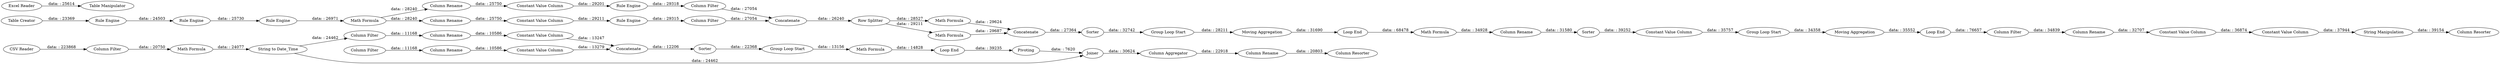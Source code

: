 digraph {
	"8314098933845492779_73" [label="Column Resorter"]
	"-1059850064762035519_40" [label="Moving Aggregation"]
	"-9171096223647476512_5" [label="Math Formula"]
	"-9171096223647476512_13" [label="Rule Engine"]
	"-1059850064762035519_41" [label="Constant Value Column"]
	"-4609039077283185095_59" [label="Constant Value Column"]
	"1880180502992030650_29" [label="Moving Aggregation"]
	"-4609039077283185095_58" [label="Column Rename"]
	"8314098933845492779_74" [label="Math Formula"]
	"1407056694752564398_885" [label="Column Resorter"]
	"1880180502992030650_36" [label="Math Formula"]
	"-1059850064762035519_45" [label="Loop End"]
	"-1059850064762035519_43" [label="Column Filter"]
	"8314098933845492779_2" [label="Column Filter"]
	"8314098933845492779_5" [label="String to Date_Time"]
	"1880180502992030650_35" [label="Group Loop Start"]
	"-1059850064762035519_44" [label="Column Rename"]
	"-1059850064762035519_38" [label=Sorter]
	"-4609039077283185095_56" [label=Concatenate]
	"8314098933845492779_69" [label=Joiner]
	"-9171096223647476512_15" [label=Concatenate]
	"4028302729612791354_739" [label="CSV Reader"]
	"8314098933845492779_63" [label="Group Loop Start"]
	"1407056694752564398_881" [label="Constant Value Column"]
	"-9171096223647476512_10" [label="Column Filter"]
	"1880180502992030650_16" [label=Sorter]
	"-9171096223647476512_18" [label="Column Rename"]
	"-9171096223647476512_9" [label="Rule Engine"]
	"8314098933845492779_68" [label=Pivoting]
	"-9171096223647476512_12" [label="Constant Value Column"]
	"4028302729612791354_1140" [label="Excel Reader"]
	"-9171096223647476512_2" [label="Rule Engine"]
	"8314098933845492779_72" [label="Column Aggregator"]
	"-4609039077283185095_55" [label="Column Filter"]
	"1407056694752564398_882" [label="Constant Value Column"]
	"-1059850064762035519_39" [label="Group Loop Start"]
	"1407056694752564398_884" [label="String Manipulation"]
	"4028302729612791354_1139" [label="Table Creator"]
	"4028302729612791354_1141" [label="Table Manipulator"]
	"-9171096223647476512_14" [label="Column Filter"]
	"1880180502992030650_20" [label="Row Splitter"]
	"1880180502992030650_37" [label="Column Rename"]
	"8314098933845492779_76" [label="Loop End"]
	"8314098933845492779_75" [label="Math Formula"]
	"1880180502992030650_38" [label="Loop End"]
	"-9171096223647476512_3" [label="Rule Engine"]
	"8314098933845492779_3" [label="Column Rename"]
	"-9171096223647476512_19" [label="Column Rename"]
	"1880180502992030650_18" [label="Math Formula"]
	"1880180502992030650_22" [label=Concatenate]
	"-4609039077283185095_54" [label="Column Filter"]
	"-4609039077283185095_57" [label="Column Rename"]
	"-9171096223647476512_4" [label="Rule Engine"]
	"-4609039077283185095_61" [label=Sorter]
	"-4609039077283185095_60" [label="Constant Value Column"]
	"-9171096223647476512_8" [label="Constant Value Column"]
	"1880180502992030650_21" [label="Math Formula"]
	"-9171096223647476512_5" -> "-9171096223647476512_19" [label="data: : 28240"]
	"1407056694752564398_882" -> "1407056694752564398_881" [label="data: : 36874"]
	"-9171096223647476512_14" -> "-9171096223647476512_15" [label="data: : 27054"]
	"-4609039077283185095_61" -> "8314098933845492779_63" [label="data: : 22368"]
	"-1059850064762035519_38" -> "-1059850064762035519_41" [label="data: : 39252"]
	"-4609039077283185095_56" -> "-4609039077283185095_61" [label="data: : 12206"]
	"-1059850064762035519_39" -> "-1059850064762035519_40" [label="data: : 34358"]
	"8314098933845492779_75" -> "8314098933845492779_76" [label="data: : 14828"]
	"-4609039077283185095_60" -> "-4609039077283185095_56" [label="data: : 13279"]
	"8314098933845492779_74" -> "8314098933845492779_5" [label="data: : 24077"]
	"-4609039077283185095_54" -> "-4609039077283185095_57" [label="data: : 11168"]
	"-9171096223647476512_15" -> "1880180502992030650_20" [label="data: : 26240"]
	"-4609039077283185095_59" -> "-4609039077283185095_56" [label="data: : 13247"]
	"-1059850064762035519_40" -> "-1059850064762035519_45" [label="data: : 35552"]
	"8314098933845492779_63" -> "8314098933845492779_75" [label="data: : 13156"]
	"-9171096223647476512_3" -> "-9171096223647476512_4" [label="data: : 25730"]
	"1880180502992030650_22" -> "1880180502992030650_16" [label="data: : 27364"]
	"8314098933845492779_72" -> "8314098933845492779_3" [label="data: : 22918"]
	"-1059850064762035519_41" -> "-1059850064762035519_39" [label="data: : 35757"]
	"-4609039077283185095_57" -> "-4609039077283185095_59" [label="data: : 10586"]
	"1880180502992030650_16" -> "1880180502992030650_35" [label="data: : 32742"]
	"8314098933845492779_76" -> "8314098933845492779_68" [label="data: : 39235"]
	"4028302729612791354_1139" -> "-9171096223647476512_2" [label="data: : 23369"]
	"1880180502992030650_29" -> "1880180502992030650_38" [label="data: : 31690"]
	"8314098933845492779_5" -> "8314098933845492779_69" [label="data: : 24462"]
	"-9171096223647476512_13" -> "-9171096223647476512_14" [label="data: : 29315"]
	"-1059850064762035519_45" -> "-1059850064762035519_43" [label="data: : 76657"]
	"8314098933845492779_5" -> "-4609039077283185095_54" [label="data: : 24462"]
	"1880180502992030650_38" -> "1880180502992030650_36" [label="data: : 68478"]
	"1880180502992030650_18" -> "1880180502992030650_22" [label="data: : 29624"]
	"-9171096223647476512_12" -> "-9171096223647476512_13" [label="data: : 29211"]
	"1880180502992030650_37" -> "-1059850064762035519_38" [label="data: : 31580"]
	"1880180502992030650_35" -> "1880180502992030650_29" [label="data: : 28211"]
	"-9171096223647476512_5" -> "-9171096223647476512_18" [label="data: : 28240"]
	"1880180502992030650_21" -> "1880180502992030650_22" [label="data: : 29687"]
	"1880180502992030650_20" -> "1880180502992030650_21" [label="data: : 29211"]
	"1407056694752564398_884" -> "1407056694752564398_885" [label="data: : 39154"]
	"8314098933845492779_2" -> "8314098933845492779_74" [label="data: : 20750"]
	"-1059850064762035519_44" -> "1407056694752564398_882" [label="data: : 32707"]
	"4028302729612791354_1140" -> "4028302729612791354_1141" [label="data: : 25614"]
	"-9171096223647476512_2" -> "-9171096223647476512_3" [label="data: : 24503"]
	"-9171096223647476512_19" -> "-9171096223647476512_12" [label="data: : 25750"]
	"-9171096223647476512_9" -> "-9171096223647476512_10" [label="data: : 29318"]
	"-9171096223647476512_8" -> "-9171096223647476512_9" [label="data: : 29201"]
	"-1059850064762035519_43" -> "-1059850064762035519_44" [label="data: : 34839"]
	"-4609039077283185095_58" -> "-4609039077283185095_60" [label="data: : 10586"]
	"1880180502992030650_36" -> "1880180502992030650_37" [label="data: : 34928"]
	"8314098933845492779_68" -> "8314098933845492779_69" [label="data: : 7620"]
	"-9171096223647476512_10" -> "-9171096223647476512_15" [label="data: : 27054"]
	"-9171096223647476512_4" -> "-9171096223647476512_5" [label="data: : 26971"]
	"-9171096223647476512_18" -> "-9171096223647476512_8" [label="data: : 25750"]
	"4028302729612791354_739" -> "8314098933845492779_2" [label="data: : 223868"]
	"1880180502992030650_20" -> "1880180502992030650_18" [label="data: : 28527"]
	"8314098933845492779_3" -> "8314098933845492779_73" [label="data: : 20803"]
	"-4609039077283185095_55" -> "-4609039077283185095_58" [label="data: : 11168"]
	"8314098933845492779_69" -> "8314098933845492779_72" [label="data: : 30624"]
	"1407056694752564398_881" -> "1407056694752564398_884" [label="data: : 37944"]
	rankdir=LR
}
